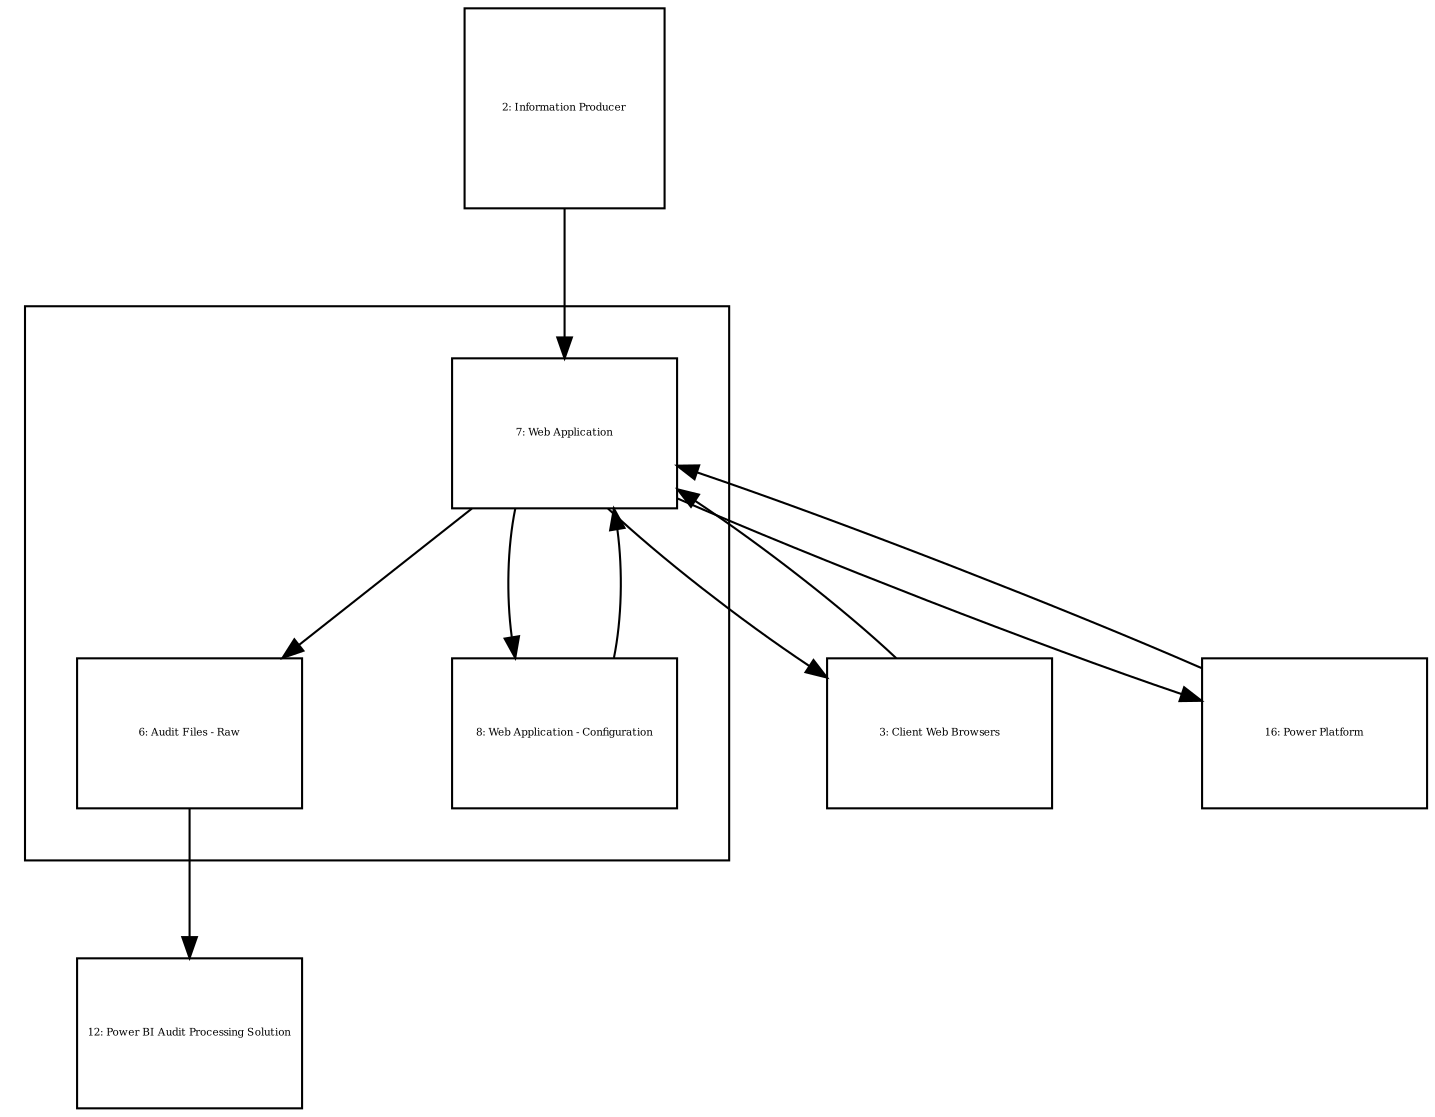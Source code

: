 digraph {
  compound=true
  graph [splines=polyline,rankdir=TB,ranksep=1.0,nodesep=1.0,fontsize=5]
  node [shape=box,fontsize=5]
  edge []

  subgraph cluster_5 {
    margin=25
    6 [width=1.500000,height=1.000000,fixedsize=true,id=6,label="6: Audit Files - Raw"]
    7 [width=1.500000,height=1.000000,fixedsize=true,id=7,label="7: Web Application"]
    8 [width=1.500000,height=1.000000,fixedsize=true,id=8,label="8: Web Application - Configuration"]
  }
  12 [width=1.500000,height=1.000000,fixedsize=true,id=12,label="12: Power BI Audit Processing Solution"]
  2 [width=1.333333,height=1.333333,fixedsize=true,id=2,label="2: Information Producer"]
  3 [width=1.500000,height=1.000000,fixedsize=true,id=3,label="3: Client Web Browsers"]
  16 [width=1.500000,height=1.000000,fixedsize=true,id=16,label="16: Power Platform"]

  7 -> 6 [id=40]
  7 -> 3 [id=25]
  7 -> 8 [id=41]
  8 -> 7 [id=42]
  2 -> 7 [id=53]
  7 -> 16 [id=33]
  6 -> 12 [id=44]
  3 -> 7 [id=30]
  16 -> 7 [id=38]
}